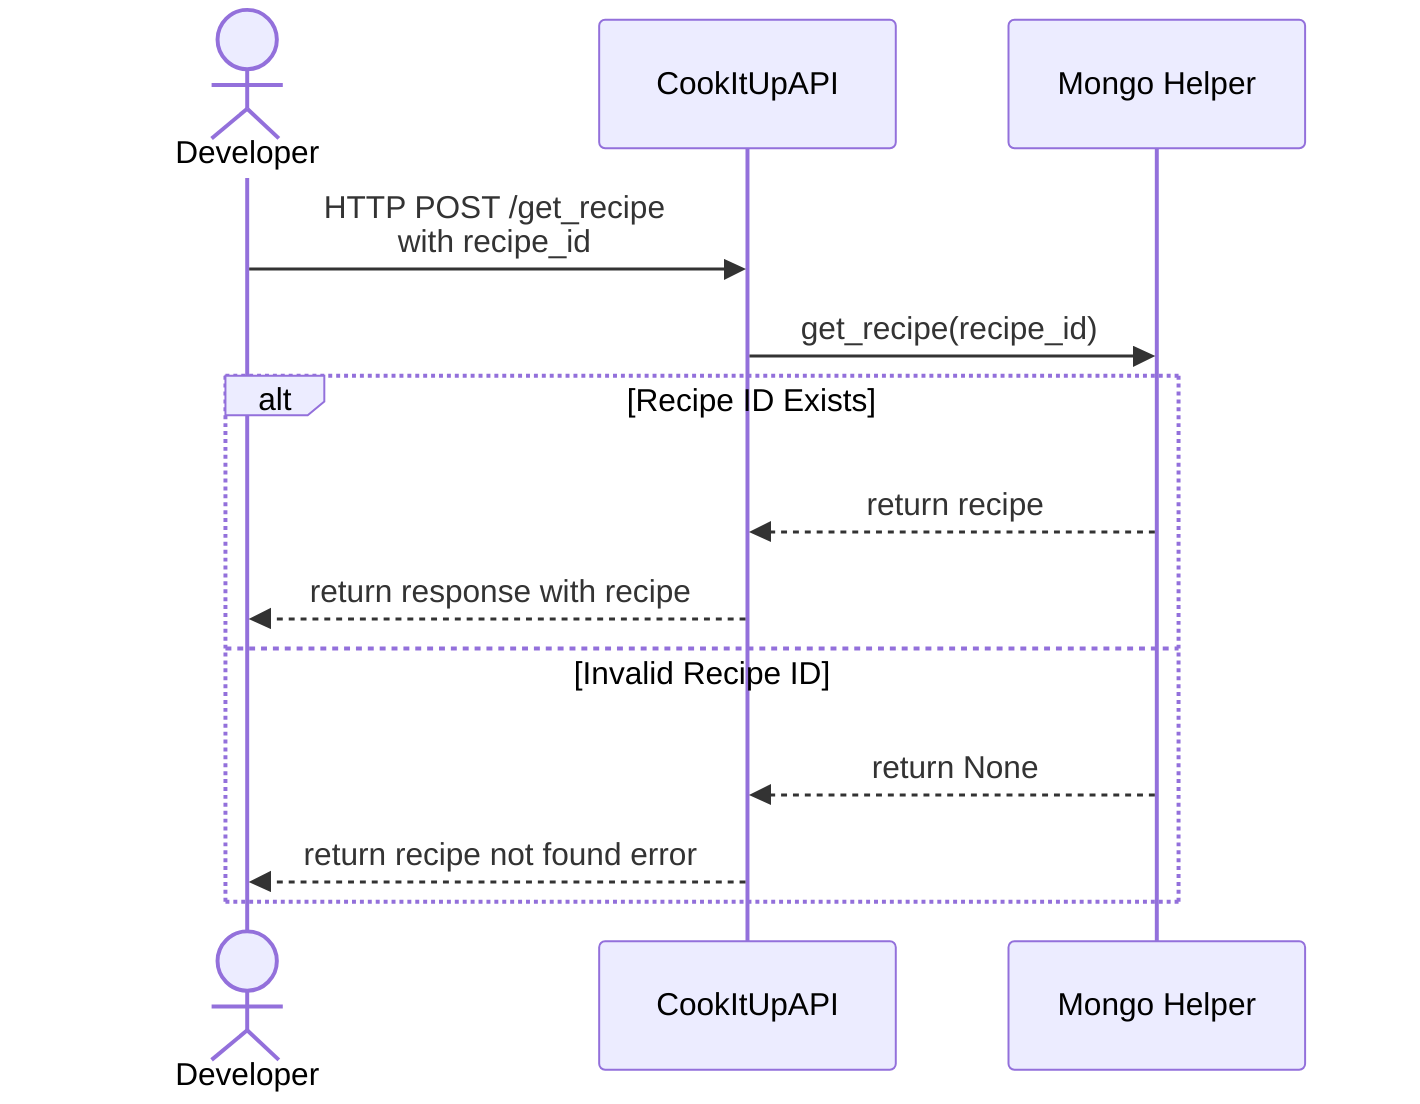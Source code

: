 sequenceDiagram
    actor dev as Developer
    participant api as CookItUpAPI    
    participant mongo_helper as Mongo Helper

    dev->>api: HTTP POST /get_recipe <br> with recipe_id
    api->>mongo_helper: get_recipe(recipe_id)
    alt Recipe ID Exists
        mongo_helper-->>api: return recipe
        api-->>dev: return response with recipe
    else Invalid Recipe ID
        mongo_helper-->>api: return None
        api-->>dev: return recipe not found error
    end